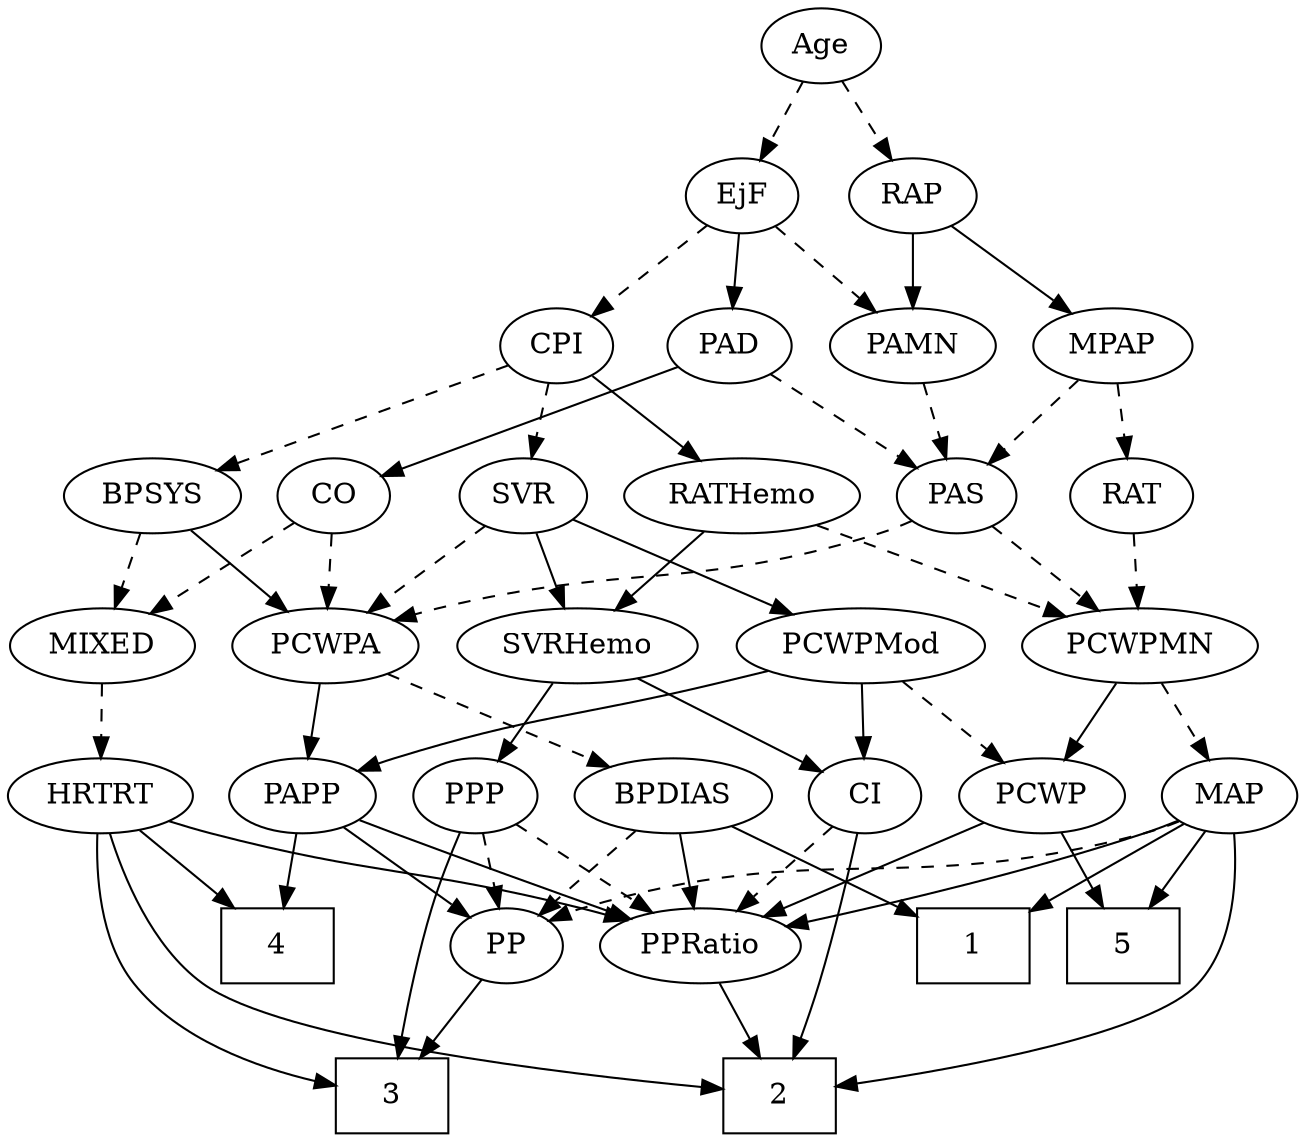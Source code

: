 strict digraph {
	graph [bb="0,0,574.19,540"];
	node [label="\N"];
	1	[height=0.5,
		pos="425.65,90",
		shape=box,
		width=0.75];
	2	[height=0.5,
		pos="336.65,18",
		shape=box,
		width=0.75];
	3	[height=0.5,
		pos="162.65,18",
		shape=box,
		width=0.75];
	4	[height=0.5,
		pos="107.65,90",
		shape=box,
		width=0.75];
	5	[height=0.5,
		pos="497.65,90",
		shape=box,
		width=0.75];
	Age	[height=0.5,
		pos="356.65,522",
		width=0.75];
	EjF	[height=0.5,
		pos="320.65,450",
		width=0.75];
	Age -> EjF	[pos="e,328.95,467.15 348.3,504.76 343.93,496.28 338.5,485.71 333.61,476.2",
		style=dashed];
	RAP	[height=0.5,
		pos="398.65,450",
		width=0.77632];
	Age -> RAP	[pos="e,388.86,467.31 366.18,505.12 371.31,496.56 377.77,485.8 383.57,476.13",
		style=dashed];
	PAD	[height=0.5,
		pos="315.65,378",
		width=0.79437];
	EjF -> PAD	[pos="e,316.87,396.1 319.41,431.7 318.86,423.98 318.2,414.71 317.58,406.11",
		style=solid];
	PAMN	[height=0.5,
		pos="398.65,378",
		width=1.011];
	EjF -> PAMN	[pos="e,381.92,394.01 336.06,435.17 346.91,425.43 361.67,412.19 374.13,401.01",
		style=dashed];
	CPI	[height=0.5,
		pos="236.65,378",
		width=0.75];
	EjF -> CPI	[pos="e,252.79,392.46 304.45,435.5 292.02,425.14 274.66,410.67 260.61,398.97",
		style=dashed];
	MPAP	[height=0.5,
		pos="487.65,378",
		width=0.97491];
	RAP -> MPAP	[pos="e,469.31,393.42 415.81,435.5 428.64,425.41 446.43,411.41 461.1,399.88",
		style=solid];
	RAP -> PAMN	[pos="e,398.65,396.1 398.65,431.7 398.65,423.98 398.65,414.71 398.65,406.11",
		style=solid];
	MIXED	[height=0.5,
		pos="44.646,234",
		width=1.1193];
	HRTRT	[height=0.5,
		pos="39.646,162",
		width=1.1013];
	MIXED -> HRTRT	[pos="e,40.868,180.1 43.411,215.7 42.86,207.98 42.197,198.71 41.583,190.11",
		style=dashed];
	PAS	[height=0.5,
		pos="416.65,306",
		width=0.75];
	MPAP -> PAS	[pos="e,431.54,321.68 472.24,361.81 462.43,352.14 449.57,339.46 438.69,328.73",
		style=dashed];
	RAT	[height=0.5,
		pos="492.65,306",
		width=0.75827];
	MPAP -> RAT	[pos="e,491.42,324.1 488.88,359.7 489.43,351.98 490.1,342.71 490.71,334.11",
		style=dashed];
	BPSYS	[height=0.5,
		pos="63.646,306",
		width=1.0471];
	BPSYS -> MIXED	[pos="e,49.335,252.28 59.047,288.05 56.932,280.26 54.37,270.82 51.996,262.08",
		style=dashed];
	PCWPA	[height=0.5,
		pos="144.65,234",
		width=1.1555];
	BPSYS -> PCWPA	[pos="e,126.83,250.4 81.222,289.81 92.291,280.25 106.77,267.74 119.09,257.08",
		style=solid];
	CO	[height=0.5,
		pos="146.65,306",
		width=0.75];
	PAD -> CO	[pos="e,168.97,316.25 292.5,367.41 262.88,355.14 211.44,333.84 178.24,320.08",
		style=solid];
	PAD -> PAS	[pos="e,398.58,319.52 334.17,364.16 349.79,353.34 372.33,337.71 389.91,325.53",
		style=dashed];
	CO -> MIXED	[pos="e,65.899,249.59 128.41,292.49 113.48,282.24 92.049,267.53 74.603,255.56",
		style=dashed];
	CO -> PCWPA	[pos="e,145.14,252.1 146.15,287.7 145.93,279.98 145.67,270.71 145.42,262.11",
		style=dashed];
	PAS -> PCWPA	[pos="e,175.74,246.08 396.07,294.21 391.11,291.91 385.77,289.68 380.65,288 301.05,261.91 276.66,273.29 195.65,252 192.3,251.12 188.84,\
250.14 185.39,249.1",
		style=dashed];
	PCWPMN	[height=0.5,
		pos="494.65,234",
		width=1.3902];
	PAS -> PCWPMN	[pos="e,476.81,251.01 432.06,291.17 442.62,281.69 456.88,268.9 469.12,257.91",
		style=dashed];
	PAMN -> PAS	[pos="e,412.33,323.79 403,360.05 405.04,352.14 407.51,342.54 409.78,333.69",
		style=dashed];
	RATHemo	[height=0.5,
		pos="322.65,306",
		width=1.3721];
	RATHemo -> PCWPMN	[pos="e,462.87,247.93 354.6,292 382.47,280.65 423.09,264.12 453.41,251.78",
		style=dashed];
	SVRHemo	[height=0.5,
		pos="254.65,234",
		width=1.3902];
	RATHemo -> SVRHemo	[pos="e,270.33,251.15 306.87,288.76 298.12,279.75 287.08,268.39 277.4,258.43",
		style=solid];
	CPI -> BPSYS	[pos="e,91.418,318.24 214.03,367.85 185.35,356.25 135.51,336.08 101.12,322.16",
		style=dashed];
	CPI -> RATHemo	[pos="e,303.41,322.65 253.23,363.5 265.22,353.74 281.7,340.33 295.59,329.02",
		style=solid];
	SVR	[height=0.5,
		pos="227.65,306",
		width=0.77632];
	CPI -> SVR	[pos="e,229.87,324.28 234.47,360.05 233.48,352.35 232.28,343.03 231.16,334.36",
		style=dashed];
	RAT -> PCWPMN	[pos="e,494.16,252.1 493.14,287.7 493.36,279.98 493.63,270.71 493.87,262.11",
		style=dashed];
	PCWPMod	[height=0.5,
		pos="374.65,234",
		width=1.4443];
	SVR -> PCWPMod	[pos="e,345.38,248.94 249.65,294.52 272.44,283.67 308.49,266.5 336.03,253.39",
		style=solid];
	SVR -> PCWPA	[pos="e,162.74,250.26 211.25,291.17 199.67,281.4 183.91,268.11 170.63,256.91",
		style=dashed];
	SVR -> SVRHemo	[pos="e,248.11,251.96 234.05,288.41 237.16,280.34 240.98,270.43 244.48,261.35",
		style=solid];
	PCWP	[height=0.5,
		pos="459.65,162",
		width=0.97491];
	PCWPMod -> PCWP	[pos="e,441.88,177.63 393.93,217.12 405.75,207.39 421.01,194.82 433.85,184.24",
		style=dashed];
	CI	[height=0.5,
		pos="379.65,162",
		width=0.75];
	PCWPMod -> CI	[pos="e,378.42,180.1 375.88,215.7 376.43,207.98 377.1,198.71 377.71,190.11",
		style=solid];
	PAPP	[height=0.5,
		pos="128.65,162",
		width=0.88464];
	PCWPMod -> PAPP	[pos="e,153.14,173.85 335.64,221.96 328.34,219.94 320.77,217.88 313.65,216 249.87,199.14 232.29,200.69 169.65,180 167.36,179.25 165.03,\
178.42 162.68,177.56",
		style=solid];
	BPDIAS	[height=0.5,
		pos="292.65,162",
		width=1.1735];
	PCWPA -> BPDIAS	[pos="e,265.42,175.88 171.79,220.16 195.5,208.95 230.11,192.58 256.22,180.23",
		style=dashed];
	PCWPA -> PAPP	[pos="e,132.6,180.28 140.77,216.05 138.99,208.26 136.83,198.82 134.84,190.08",
		style=solid];
	MAP	[height=0.5,
		pos="543.65,162",
		width=0.84854];
	PCWPMN -> MAP	[pos="e,532.45,178.99 506.26,216.41 512.33,207.74 519.87,196.97 526.58,187.38",
		style=dashed];
	PCWPMN -> PCWP	[pos="e,468.04,179.79 486.17,216.05 482.09,207.89 477.1,197.91 472.56,188.82",
		style=solid];
	PPP	[height=0.5,
		pos="205.65,162",
		width=0.75];
	SVRHemo -> PPP	[pos="e,216.5,178.51 243.03,216.41 236.88,207.62 229.21,196.66 222.42,186.96",
		style=solid];
	SVRHemo -> CI	[pos="e,359.54,174.26 280.55,218.5 300.98,207.05 329.47,191.1 350.66,179.23",
		style=solid];
	BPDIAS -> 1	[pos="e,398.25,105.42 318.29,147.5 338.46,136.89 366.81,121.96 389.32,110.12",
		style=solid];
	PP	[height=0.5,
		pos="217.65,90",
		width=0.75];
	BPDIAS -> PP	[pos="e,233.07,105.39 275.63,145.12 265.23,135.41 251.81,122.89 240.5,112.33",
		style=dashed];
	PPRatio	[height=0.5,
		pos="302.65,90",
		width=1.1013];
	BPDIAS -> PPRatio	[pos="e,300.2,108.1 295.12,143.7 296.22,135.98 297.54,126.71 298.77,118.11",
		style=solid];
	MAP -> 1	[pos="e,452.92,107.18 522.82,148.65 505.95,138.64 481.79,124.3 461.78,112.43",
		style=solid];
	MAP -> 2	[pos="e,363.65,22.5 546.9,144.05 549.65,124.33 550.77,91.929 533.65,72 512.97,47.939 424.75,31.597 373.65,23.955",
		style=solid];
	MAP -> 5	[pos="e,508.9,108.12 532.98,144.76 527.51,136.44 520.71,126.1 514.55,116.73",
		style=solid];
	MAP -> PP	[pos="e,238.17,101.98 520.75,150.07 515.24,147.78 509.31,145.58 503.65,144 395.53,113.79 361.15,140.33 253.65,108 251.71,107.42 249.75,\
106.75 247.79,106.01",
		style=dashed];
	MAP -> PPRatio	[pos="e,337.6,98.603 520.18,150.36 514.8,148.11 509.07,145.86 503.65,144 450.92,125.95 388.68,110.39 347.57,100.89",
		style=solid];
	PP -> 3	[pos="e,176.1,36.127 205.71,73.811 198.9,65.141 190.19,54.052 182.38,44.12",
		style=solid];
	PPP -> 3	[pos="e,165.16,36.017 197.14,144.66 192.06,134.36 185.81,120.67 181.65,108 174.95,87.645 170.02,63.879 166.86,46.028",
		style=solid];
	PPP -> PP	[pos="e,214.69,108.28 208.55,144.05 209.87,136.35 211.47,127.03 212.96,118.36",
		style=dashed];
	PPP -> PPRatio	[pos="e,282.28,105.7 223.44,148.16 237.6,137.94 257.69,123.44 274.09,111.61",
		style=dashed];
	PPRatio -> 2	[pos="e,328.26,36.275 310.88,72.055 314.74,64.091 319.45,54.411 323.77,45.51",
		style=solid];
	PCWP -> 5	[pos="e,488.18,108.45 468.65,144.41 473.02,136.37 478.37,126.51 483.28,117.47",
		style=solid];
	PCWP -> PPRatio	[pos="e,330.06,103.22 434.07,149.6 408.39,138.15 368.56,120.39 339.47,107.42",
		style=solid];
	CI -> 2	[pos="e,341.88,36.268 374.54,144.15 367.21,119.94 353.62,75.054 344.86,46.133",
		style=solid];
	CI -> PPRatio	[pos="e,319.54,106.36 364.06,146.83 353.47,137.2 339.23,124.25 327.12,113.25",
		style=dashed];
	PAPP -> 4	[pos="e,112.83,108.28 123.56,144.05 121.22,136.26 118.39,126.82 115.77,118.08",
		style=solid];
	PAPP -> PP	[pos="e,200.87,104.2 146.66,146.83 159.9,136.42 178.08,122.12 192.72,110.61",
		style=solid];
	PAPP -> PPRatio	[pos="e,273.8,102.36 153.78,150.52 159.02,148.35 164.51,146.09 169.65,144 201.54,131.04 237.85,116.59 264.46,106.05",
		style=solid];
	HRTRT -> 2	[pos="e,309.59,22.875 40.897,143.79 43.331,123.49 50.505,90.227 71.646,72 88.8,57.211 230.83,34.58 299.61,24.35",
		style=solid];
	HRTRT -> 3	[pos="e,135.38,22.02 34.213,144.02 29.187,124.85 24.43,93.537 38.646,72 57.798,42.986 96.453,29.799 125.54,23.84",
		style=solid];
	HRTRT -> 4	[pos="e,90.848,108.29 55.077,145.12 63.57,136.37 74.294,125.33 83.837,115.51",
		style=solid];
	HRTRT -> PPRatio	[pos="e,272.77,102.01 69.159,149.89 75.228,147.79 81.609,145.72 87.646,144 160.26,123.36 180.96,128.41 253.65,108 256.77,107.12 259.98,\
106.16 263.2,105.14",
		style=solid];
}
